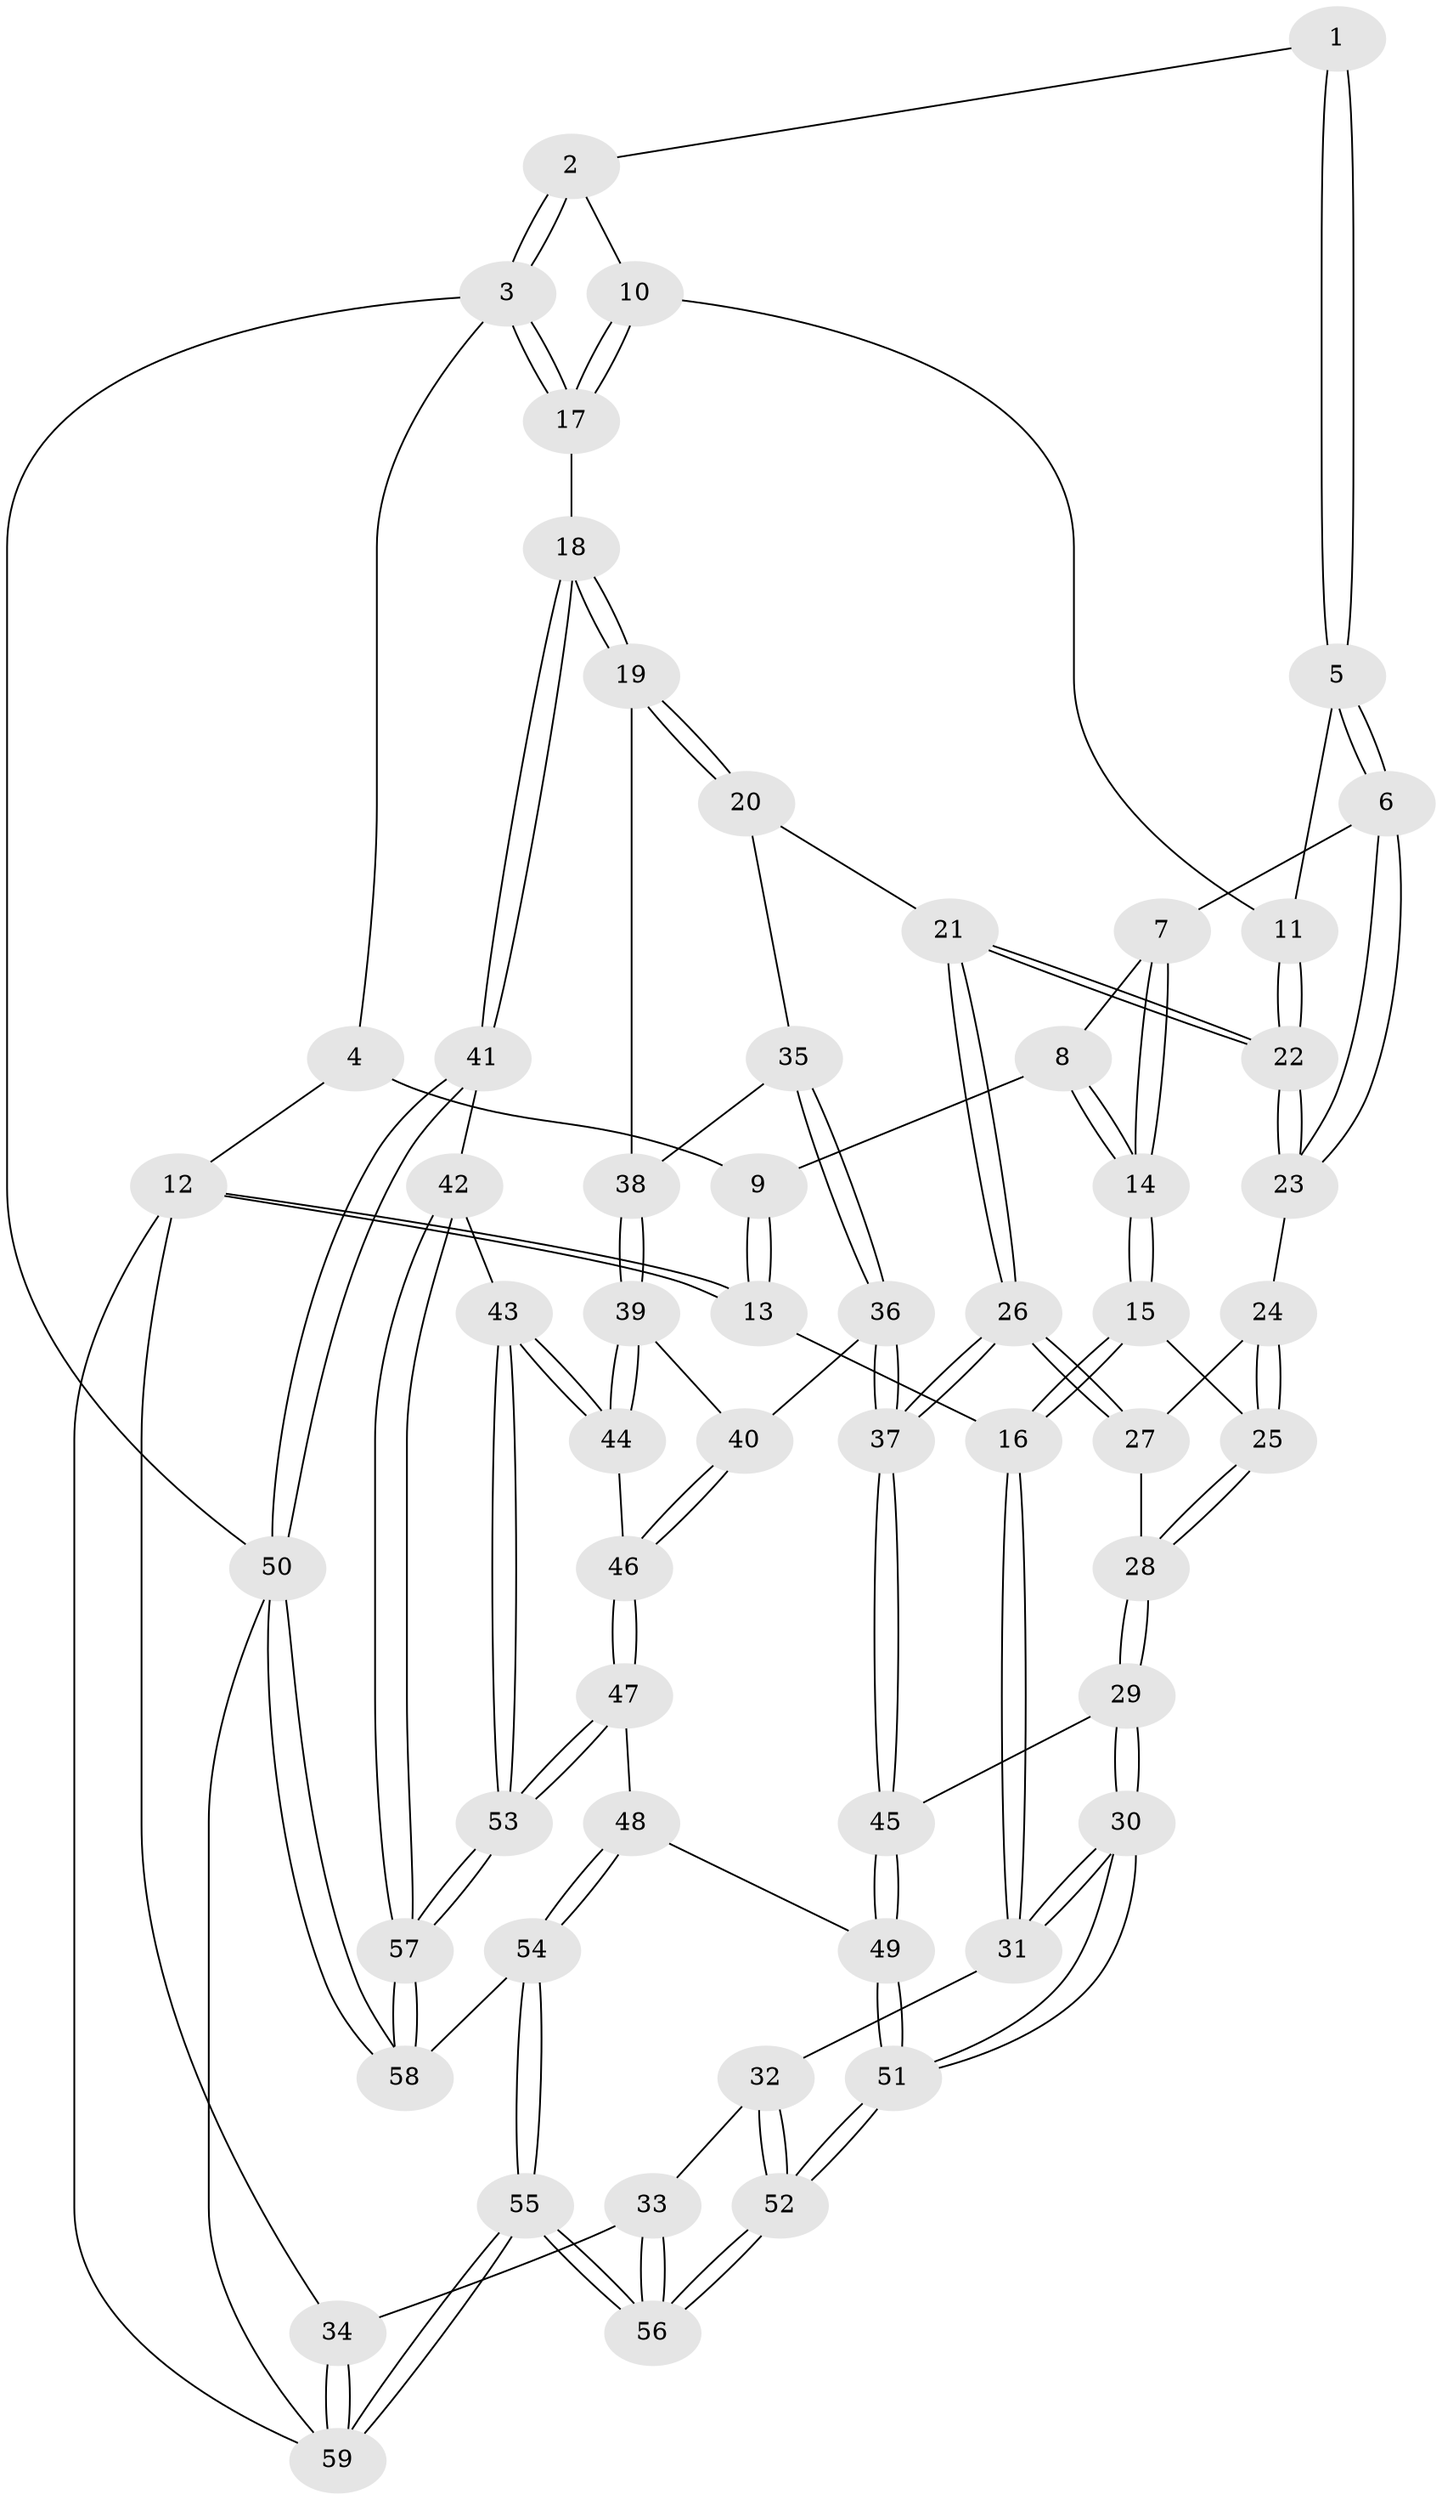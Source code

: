 // Generated by graph-tools (version 1.1) at 2025/27/03/15/25 16:27:57]
// undirected, 59 vertices, 144 edges
graph export_dot {
graph [start="1"]
  node [color=gray90,style=filled];
  1 [pos="+0.4983614376827596+0"];
  2 [pos="+0.7229517432471393+0"];
  3 [pos="+1+0"];
  4 [pos="+0.34763208784161387+0"];
  5 [pos="+0.5073222678296003+0.23387554331640836"];
  6 [pos="+0.49470422247099277+0.25355089361503685"];
  7 [pos="+0.47954303115094676+0.2512339549193314"];
  8 [pos="+0.3193422482764904+0.09137074994220298"];
  9 [pos="+0.3010571646926805+0"];
  10 [pos="+0.774532208784502+0.09555686798315097"];
  11 [pos="+0.7682656857846905+0.11861576343877062"];
  12 [pos="+0+0.2672996849060189"];
  13 [pos="+0+0.2825985540552959"];
  14 [pos="+0.2807694105964085+0.3247584957592138"];
  15 [pos="+0.23251212457887838+0.3963160283753156"];
  16 [pos="+0.1399768276230219+0.3957454835019263"];
  17 [pos="+1+0.24998609969352303"];
  18 [pos="+1+0.44445160992024996"];
  19 [pos="+1+0.4407030228290694"];
  20 [pos="+0.8237178948521858+0.416582495021476"];
  21 [pos="+0.7802619636870533+0.4023353301595633"];
  22 [pos="+0.767053031887048+0.37584819339219216"];
  23 [pos="+0.5318226267472816+0.3324948245675361"];
  24 [pos="+0.48838127761611366+0.3968831157728852"];
  25 [pos="+0.2464631757050028+0.4075078304537386"];
  26 [pos="+0.6506031625660461+0.5796268222082736"];
  27 [pos="+0.5071892734471964+0.48497388508539285"];
  28 [pos="+0.3488780837914293+0.5733621752788457"];
  29 [pos="+0.35125088251676506+0.5922268154165098"];
  30 [pos="+0.30170156441574075+0.7388638740405788"];
  31 [pos="+0.108981791230186+0.6213236117787795"];
  32 [pos="+0+0.7092322961759984"];
  33 [pos="+0+0.7375611093094089"];
  34 [pos="+0+0.7521589355521385"];
  35 [pos="+0.8599924686551821+0.6167278206372793"];
  36 [pos="+0.7342106487864476+0.6590337577296398"];
  37 [pos="+0.6460544382164992+0.609343760087802"];
  38 [pos="+0.8753530205905679+0.639686535812719"];
  39 [pos="+0.8964280406731202+0.7062226292840854"];
  40 [pos="+0.7886975052178165+0.7061489868169506"];
  41 [pos="+1+0.745385573501094"];
  42 [pos="+1+0.7666154482938458"];
  43 [pos="+1+0.7658022340606838"];
  44 [pos="+0.9595707674236251+0.7467593763874378"];
  45 [pos="+0.6128044318621906+0.6535671332734809"];
  46 [pos="+0.7726027196746884+0.8140168731466427"];
  47 [pos="+0.7302707789299425+0.8832109533161513"];
  48 [pos="+0.605156863322479+0.786646192816228"];
  49 [pos="+0.5854911276553362+0.7576400157840272"];
  50 [pos="+1+1"];
  51 [pos="+0.3169307170534192+0.8400886062344162"];
  52 [pos="+0.305162788302517+0.8672556093106918"];
  53 [pos="+0.7620884020886944+0.9567390720544773"];
  54 [pos="+0.4694452344522897+1"];
  55 [pos="+0.27456264057590973+1"];
  56 [pos="+0.28351548814710575+0.9806763258791638"];
  57 [pos="+0.7676875617781515+1"];
  58 [pos="+0.7593363214352499+1"];
  59 [pos="+0+1"];
  1 -- 2;
  1 -- 5;
  1 -- 5;
  2 -- 3;
  2 -- 3;
  2 -- 10;
  3 -- 4;
  3 -- 17;
  3 -- 17;
  3 -- 50;
  4 -- 9;
  4 -- 12;
  5 -- 6;
  5 -- 6;
  5 -- 11;
  6 -- 7;
  6 -- 23;
  6 -- 23;
  7 -- 8;
  7 -- 14;
  7 -- 14;
  8 -- 9;
  8 -- 14;
  8 -- 14;
  9 -- 13;
  9 -- 13;
  10 -- 11;
  10 -- 17;
  10 -- 17;
  11 -- 22;
  11 -- 22;
  12 -- 13;
  12 -- 13;
  12 -- 34;
  12 -- 59;
  13 -- 16;
  14 -- 15;
  14 -- 15;
  15 -- 16;
  15 -- 16;
  15 -- 25;
  16 -- 31;
  16 -- 31;
  17 -- 18;
  18 -- 19;
  18 -- 19;
  18 -- 41;
  18 -- 41;
  19 -- 20;
  19 -- 20;
  19 -- 38;
  20 -- 21;
  20 -- 35;
  21 -- 22;
  21 -- 22;
  21 -- 26;
  21 -- 26;
  22 -- 23;
  22 -- 23;
  23 -- 24;
  24 -- 25;
  24 -- 25;
  24 -- 27;
  25 -- 28;
  25 -- 28;
  26 -- 27;
  26 -- 27;
  26 -- 37;
  26 -- 37;
  27 -- 28;
  28 -- 29;
  28 -- 29;
  29 -- 30;
  29 -- 30;
  29 -- 45;
  30 -- 31;
  30 -- 31;
  30 -- 51;
  30 -- 51;
  31 -- 32;
  32 -- 33;
  32 -- 52;
  32 -- 52;
  33 -- 34;
  33 -- 56;
  33 -- 56;
  34 -- 59;
  34 -- 59;
  35 -- 36;
  35 -- 36;
  35 -- 38;
  36 -- 37;
  36 -- 37;
  36 -- 40;
  37 -- 45;
  37 -- 45;
  38 -- 39;
  38 -- 39;
  39 -- 40;
  39 -- 44;
  39 -- 44;
  40 -- 46;
  40 -- 46;
  41 -- 42;
  41 -- 50;
  41 -- 50;
  42 -- 43;
  42 -- 57;
  42 -- 57;
  43 -- 44;
  43 -- 44;
  43 -- 53;
  43 -- 53;
  44 -- 46;
  45 -- 49;
  45 -- 49;
  46 -- 47;
  46 -- 47;
  47 -- 48;
  47 -- 53;
  47 -- 53;
  48 -- 49;
  48 -- 54;
  48 -- 54;
  49 -- 51;
  49 -- 51;
  50 -- 58;
  50 -- 58;
  50 -- 59;
  51 -- 52;
  51 -- 52;
  52 -- 56;
  52 -- 56;
  53 -- 57;
  53 -- 57;
  54 -- 55;
  54 -- 55;
  54 -- 58;
  55 -- 56;
  55 -- 56;
  55 -- 59;
  55 -- 59;
  57 -- 58;
  57 -- 58;
}
